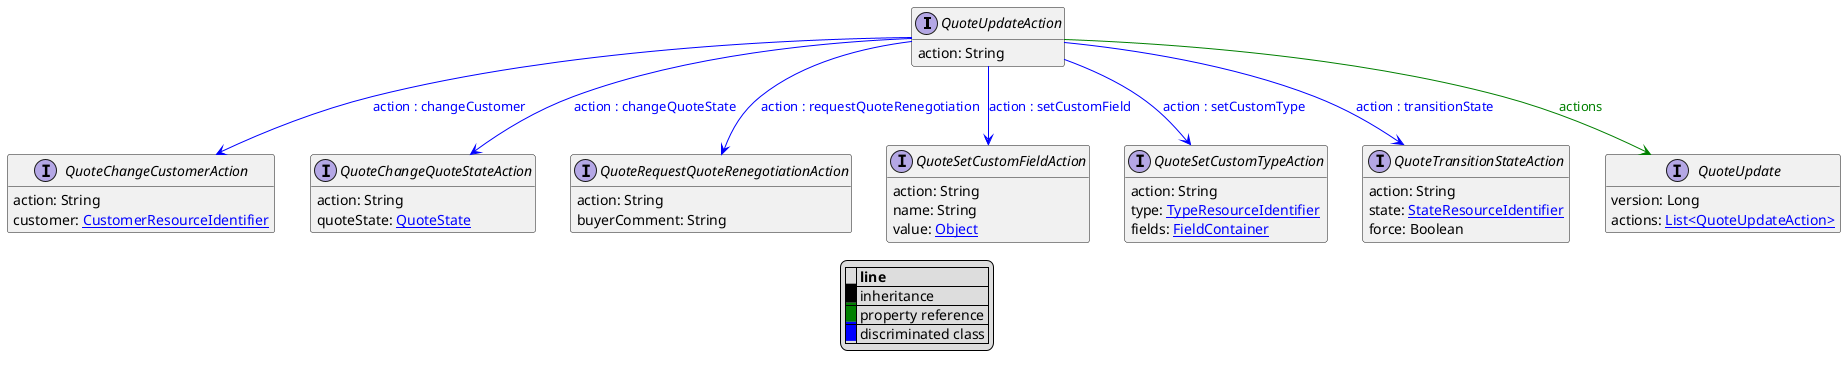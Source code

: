 @startuml

hide empty fields
hide empty methods
legend
|= |= line |
|<back:black>   </back>| inheritance |
|<back:green>   </back>| property reference |
|<back:blue>   </back>| discriminated class |
endlegend
interface QuoteUpdateAction [[QuoteUpdateAction.svg]]  {
    action: String
}


interface QuoteChangeCustomerAction [[QuoteChangeCustomerAction.svg]]  {
    action: String
    customer: [[CustomerResourceIdentifier.svg CustomerResourceIdentifier]]
}
interface QuoteChangeQuoteStateAction [[QuoteChangeQuoteStateAction.svg]]  {
    action: String
    quoteState: [[QuoteState.svg QuoteState]]
}
interface QuoteRequestQuoteRenegotiationAction [[QuoteRequestQuoteRenegotiationAction.svg]]  {
    action: String
    buyerComment: String
}
interface QuoteSetCustomFieldAction [[QuoteSetCustomFieldAction.svg]]  {
    action: String
    name: String
    value: [[Object.svg Object]]
}
interface QuoteSetCustomTypeAction [[QuoteSetCustomTypeAction.svg]]  {
    action: String
    type: [[TypeResourceIdentifier.svg TypeResourceIdentifier]]
    fields: [[FieldContainer.svg FieldContainer]]
}
interface QuoteTransitionStateAction [[QuoteTransitionStateAction.svg]]  {
    action: String
    state: [[StateResourceIdentifier.svg StateResourceIdentifier]]
    force: Boolean
}
interface QuoteUpdate [[QuoteUpdate.svg]]  {
    version: Long
    actions: [[QuoteUpdateAction.svg List<QuoteUpdateAction>]]
}
QuoteUpdateAction --> QuoteChangeCustomerAction #blue;text:blue : "action : changeCustomer"
QuoteUpdateAction --> QuoteChangeQuoteStateAction #blue;text:blue : "action : changeQuoteState"
QuoteUpdateAction --> QuoteRequestQuoteRenegotiationAction #blue;text:blue : "action : requestQuoteRenegotiation"
QuoteUpdateAction --> QuoteSetCustomFieldAction #blue;text:blue : "action : setCustomField"
QuoteUpdateAction --> QuoteSetCustomTypeAction #blue;text:blue : "action : setCustomType"
QuoteUpdateAction --> QuoteTransitionStateAction #blue;text:blue : "action : transitionState"
QuoteUpdateAction --> QuoteUpdate #green;text:green : "actions"
@enduml
